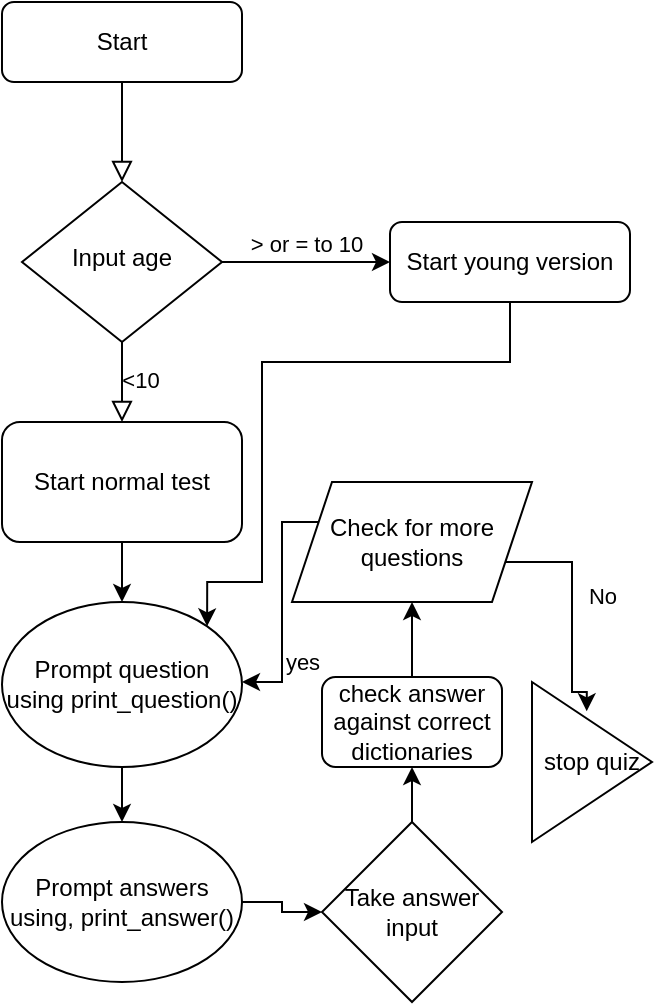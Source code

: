 <mxfile version="21.2.9" type="github">
  <diagram id="C5RBs43oDa-KdzZeNtuy" name="Page-1">
    <mxGraphModel dx="807" dy="440" grid="1" gridSize="10" guides="1" tooltips="1" connect="1" arrows="1" fold="1" page="1" pageScale="1" pageWidth="827" pageHeight="1169" math="0" shadow="0">
      <root>
        <mxCell id="WIyWlLk6GJQsqaUBKTNV-0" />
        <mxCell id="WIyWlLk6GJQsqaUBKTNV-1" parent="WIyWlLk6GJQsqaUBKTNV-0" />
        <mxCell id="WIyWlLk6GJQsqaUBKTNV-2" value="" style="rounded=0;html=1;jettySize=auto;orthogonalLoop=1;fontSize=11;endArrow=block;endFill=0;endSize=8;strokeWidth=1;shadow=0;labelBackgroundColor=none;edgeStyle=orthogonalEdgeStyle;" parent="WIyWlLk6GJQsqaUBKTNV-1" source="WIyWlLk6GJQsqaUBKTNV-3" target="WIyWlLk6GJQsqaUBKTNV-6" edge="1">
          <mxGeometry relative="1" as="geometry" />
        </mxCell>
        <mxCell id="WIyWlLk6GJQsqaUBKTNV-3" value="Start" style="rounded=1;whiteSpace=wrap;html=1;fontSize=12;glass=0;strokeWidth=1;shadow=0;" parent="WIyWlLk6GJQsqaUBKTNV-1" vertex="1">
          <mxGeometry x="160" y="80" width="120" height="40" as="geometry" />
        </mxCell>
        <mxCell id="WIyWlLk6GJQsqaUBKTNV-4" value="&amp;lt;10" style="rounded=0;html=1;jettySize=auto;orthogonalLoop=1;fontSize=11;endArrow=block;endFill=0;endSize=8;strokeWidth=1;shadow=0;labelBackgroundColor=none;edgeStyle=orthogonalEdgeStyle;exitX=0.5;exitY=1;exitDx=0;exitDy=0;" parent="WIyWlLk6GJQsqaUBKTNV-1" source="WIyWlLk6GJQsqaUBKTNV-6" edge="1">
          <mxGeometry x="0.012" y="9" relative="1" as="geometry">
            <mxPoint y="-1" as="offset" />
            <mxPoint x="250" y="270" as="sourcePoint" />
            <mxPoint x="220" y="290" as="targetPoint" />
          </mxGeometry>
        </mxCell>
        <mxCell id="WIyWlLk6GJQsqaUBKTNV-6" value="Input age" style="rhombus;whiteSpace=wrap;html=1;shadow=0;fontFamily=Helvetica;fontSize=12;align=center;strokeWidth=1;spacing=6;spacingTop=-4;" parent="WIyWlLk6GJQsqaUBKTNV-1" vertex="1">
          <mxGeometry x="170" y="170" width="100" height="80" as="geometry" />
        </mxCell>
        <mxCell id="QptpZR-xfUzQ1l4ZVu9J-29" value="" style="edgeStyle=orthogonalEdgeStyle;rounded=0;orthogonalLoop=1;jettySize=auto;html=1;entryX=1;entryY=0;entryDx=0;entryDy=0;" edge="1" parent="WIyWlLk6GJQsqaUBKTNV-1" source="WIyWlLk6GJQsqaUBKTNV-7" target="QptpZR-xfUzQ1l4ZVu9J-16">
          <mxGeometry relative="1" as="geometry">
            <Array as="points">
              <mxPoint x="414" y="260" />
              <mxPoint x="290" y="260" />
              <mxPoint x="290" y="370" />
              <mxPoint x="263" y="370" />
            </Array>
          </mxGeometry>
        </mxCell>
        <mxCell id="WIyWlLk6GJQsqaUBKTNV-7" value="Start young version" style="rounded=1;whiteSpace=wrap;html=1;fontSize=12;glass=0;strokeWidth=1;shadow=0;" parent="WIyWlLk6GJQsqaUBKTNV-1" vertex="1">
          <mxGeometry x="354" y="190" width="120" height="40" as="geometry" />
        </mxCell>
        <mxCell id="QptpZR-xfUzQ1l4ZVu9J-0" value="&amp;gt; or = to 10" style="endArrow=classic;html=1;rounded=0;labelPosition=center;verticalLabelPosition=top;align=center;verticalAlign=bottom;entryX=0;entryY=0.5;entryDx=0;entryDy=0;" edge="1" parent="WIyWlLk6GJQsqaUBKTNV-1" target="WIyWlLk6GJQsqaUBKTNV-7">
          <mxGeometry width="50" height="50" relative="1" as="geometry">
            <mxPoint x="270" y="210" as="sourcePoint" />
            <mxPoint x="320" y="210" as="targetPoint" />
          </mxGeometry>
        </mxCell>
        <mxCell id="QptpZR-xfUzQ1l4ZVu9J-20" value="" style="edgeStyle=orthogonalEdgeStyle;rounded=0;orthogonalLoop=1;jettySize=auto;html=1;" edge="1" parent="WIyWlLk6GJQsqaUBKTNV-1" source="QptpZR-xfUzQ1l4ZVu9J-15" target="QptpZR-xfUzQ1l4ZVu9J-16">
          <mxGeometry relative="1" as="geometry" />
        </mxCell>
        <mxCell id="QptpZR-xfUzQ1l4ZVu9J-15" value="Start normal test" style="rounded=1;whiteSpace=wrap;html=1;" vertex="1" parent="WIyWlLk6GJQsqaUBKTNV-1">
          <mxGeometry x="160" y="290" width="120" height="60" as="geometry" />
        </mxCell>
        <mxCell id="QptpZR-xfUzQ1l4ZVu9J-21" value="" style="edgeStyle=orthogonalEdgeStyle;rounded=0;orthogonalLoop=1;jettySize=auto;html=1;" edge="1" parent="WIyWlLk6GJQsqaUBKTNV-1" source="QptpZR-xfUzQ1l4ZVu9J-16" target="QptpZR-xfUzQ1l4ZVu9J-17">
          <mxGeometry relative="1" as="geometry" />
        </mxCell>
        <mxCell id="QptpZR-xfUzQ1l4ZVu9J-16" value="Prompt question&lt;br&gt;using print_question()" style="ellipse;whiteSpace=wrap;html=1;" vertex="1" parent="WIyWlLk6GJQsqaUBKTNV-1">
          <mxGeometry x="160" y="380" width="120" height="82.5" as="geometry" />
        </mxCell>
        <mxCell id="QptpZR-xfUzQ1l4ZVu9J-22" value="" style="edgeStyle=orthogonalEdgeStyle;rounded=0;orthogonalLoop=1;jettySize=auto;html=1;" edge="1" parent="WIyWlLk6GJQsqaUBKTNV-1" source="QptpZR-xfUzQ1l4ZVu9J-17" target="QptpZR-xfUzQ1l4ZVu9J-18">
          <mxGeometry relative="1" as="geometry" />
        </mxCell>
        <mxCell id="QptpZR-xfUzQ1l4ZVu9J-17" value="Prompt answers using, print_answer()" style="ellipse;whiteSpace=wrap;html=1;" vertex="1" parent="WIyWlLk6GJQsqaUBKTNV-1">
          <mxGeometry x="160" y="490" width="120" height="80" as="geometry" />
        </mxCell>
        <mxCell id="QptpZR-xfUzQ1l4ZVu9J-23" value="" style="edgeStyle=orthogonalEdgeStyle;rounded=0;orthogonalLoop=1;jettySize=auto;html=1;" edge="1" parent="WIyWlLk6GJQsqaUBKTNV-1" source="QptpZR-xfUzQ1l4ZVu9J-18" target="QptpZR-xfUzQ1l4ZVu9J-19">
          <mxGeometry relative="1" as="geometry" />
        </mxCell>
        <mxCell id="QptpZR-xfUzQ1l4ZVu9J-18" value="Take answer&lt;br&gt;input" style="rhombus;whiteSpace=wrap;html=1;" vertex="1" parent="WIyWlLk6GJQsqaUBKTNV-1">
          <mxGeometry x="320" y="490" width="90" height="90" as="geometry" />
        </mxCell>
        <mxCell id="QptpZR-xfUzQ1l4ZVu9J-25" value="" style="edgeStyle=orthogonalEdgeStyle;rounded=0;orthogonalLoop=1;jettySize=auto;html=1;" edge="1" parent="WIyWlLk6GJQsqaUBKTNV-1" source="QptpZR-xfUzQ1l4ZVu9J-19" target="QptpZR-xfUzQ1l4ZVu9J-24">
          <mxGeometry relative="1" as="geometry" />
        </mxCell>
        <mxCell id="QptpZR-xfUzQ1l4ZVu9J-19" value="check answer against correct dictionaries" style="rounded=1;whiteSpace=wrap;html=1;" vertex="1" parent="WIyWlLk6GJQsqaUBKTNV-1">
          <mxGeometry x="320" y="417.5" width="90" height="45" as="geometry" />
        </mxCell>
        <mxCell id="QptpZR-xfUzQ1l4ZVu9J-26" value="yes" style="edgeStyle=orthogonalEdgeStyle;rounded=0;orthogonalLoop=1;jettySize=auto;html=1;" edge="1" parent="WIyWlLk6GJQsqaUBKTNV-1" source="QptpZR-xfUzQ1l4ZVu9J-24">
          <mxGeometry x="0.492" y="10" relative="1" as="geometry">
            <mxPoint x="280" y="420" as="targetPoint" />
            <Array as="points">
              <mxPoint x="300" y="340" />
              <mxPoint x="300" y="420" />
              <mxPoint x="280" y="420" />
            </Array>
            <mxPoint as="offset" />
          </mxGeometry>
        </mxCell>
        <mxCell id="QptpZR-xfUzQ1l4ZVu9J-28" value="No" style="edgeStyle=orthogonalEdgeStyle;rounded=0;orthogonalLoop=1;jettySize=auto;html=1;entryX=0.456;entryY=0.183;entryDx=0;entryDy=0;entryPerimeter=0;" edge="1" parent="WIyWlLk6GJQsqaUBKTNV-1" source="QptpZR-xfUzQ1l4ZVu9J-24" target="QptpZR-xfUzQ1l4ZVu9J-27">
          <mxGeometry x="-0.135" y="15" relative="1" as="geometry">
            <Array as="points">
              <mxPoint x="445" y="360" />
              <mxPoint x="445" y="425" />
            </Array>
            <mxPoint as="offset" />
          </mxGeometry>
        </mxCell>
        <mxCell id="QptpZR-xfUzQ1l4ZVu9J-24" value="Check for more questions" style="shape=parallelogram;perimeter=parallelogramPerimeter;whiteSpace=wrap;html=1;fixedSize=1;" vertex="1" parent="WIyWlLk6GJQsqaUBKTNV-1">
          <mxGeometry x="305" y="320" width="120" height="60" as="geometry" />
        </mxCell>
        <mxCell id="QptpZR-xfUzQ1l4ZVu9J-27" value="stop quiz" style="triangle;whiteSpace=wrap;html=1;" vertex="1" parent="WIyWlLk6GJQsqaUBKTNV-1">
          <mxGeometry x="425" y="420" width="60" height="80" as="geometry" />
        </mxCell>
      </root>
    </mxGraphModel>
  </diagram>
</mxfile>

